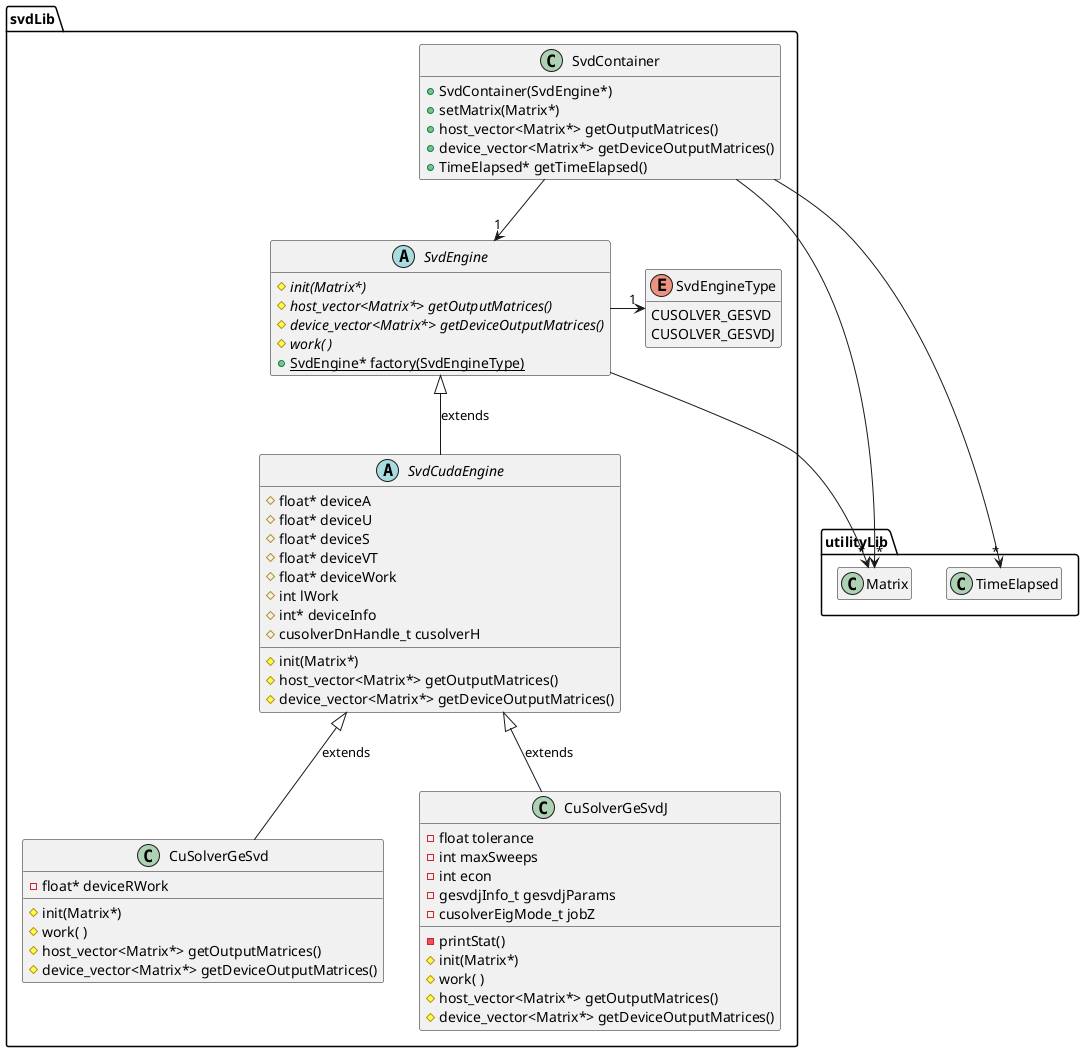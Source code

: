 @startuml SvdDiagram

package svdLib {

    abstract class SvdEngine{
        
        {abstract} # init(Matrix*)
        {abstract} # host_vector<Matrix*> getOutputMatrices()
        {abstract} # device_vector<Matrix*> getDeviceOutputMatrices()
        {abstract} # work( )
        {static} + SvdEngine* factory(SvdEngineType)
    }

    abstract class SvdCudaEngine{

        # float* deviceA
        # float* deviceU
        # float* deviceS
        # float* deviceVT
        # float* deviceWork
        # int lWork
        # int* deviceInfo
        # cusolverDnHandle_t cusolverH
        

        # init(Matrix*)
        # host_vector<Matrix*> getOutputMatrices()
        # device_vector<Matrix*> getDeviceOutputMatrices()
    }

    enum SvdEngineType{
            CUSOLVER_GESVD
            CUSOLVER_GESVDJ
    }

    class CuSolverGeSvd{

        - float* deviceRWork

        # init(Matrix*)
        # work( )
        # host_vector<Matrix*> getOutputMatrices()
        # device_vector<Matrix*> getDeviceOutputMatrices()
    }

    class CuSolverGeSvdJ{

        - float tolerance
        - int maxSweeps
        - int econ
        - gesvdjInfo_t gesvdjParams
        - cusolverEigMode_t jobZ

        - printStat()
        # init(Matrix*)
        # work( )
        # host_vector<Matrix*> getOutputMatrices()
        # device_vector<Matrix*> getDeviceOutputMatrices()
    }

    class SvdContainer{

        + SvdContainer(SvdEngine*)
        + setMatrix(Matrix*)
        + host_vector<Matrix*> getOutputMatrices()
        + device_vector<Matrix*> getDeviceOutputMatrices()
        + TimeElapsed* getTimeElapsed()
    }

    'SvdContainer -->  "*" Matrix 
    SvdContainer --> "1" SvdEngine
    'TimeElapsed "1" <- SvdContainer
    'SvdEngine -> "*" Matrix
    SvdEngine -> "1" SvdEngineType
    SvdEngine <|-- SvdCudaEngine : extends
    SvdCudaEngine <|-- CuSolverGeSvdJ : extends
    SvdCudaEngine <|-- CuSolverGeSvd : extends

    hide SvdEngineType methods
    hide SvdContainer fields
    hide SvdEngine fields
}

package utilityLib{
    class Matrix
    class TimeElapsed

    hide Matrix fields
    hide Matrix methods

    hide TimeElapsed fields
    hide TimeElapsed methods
}

SvdContainer --> "*" TimeElapsed
SvdContainer --> "*" Matrix
SvdEngine --> "*" Matrix


@enduml